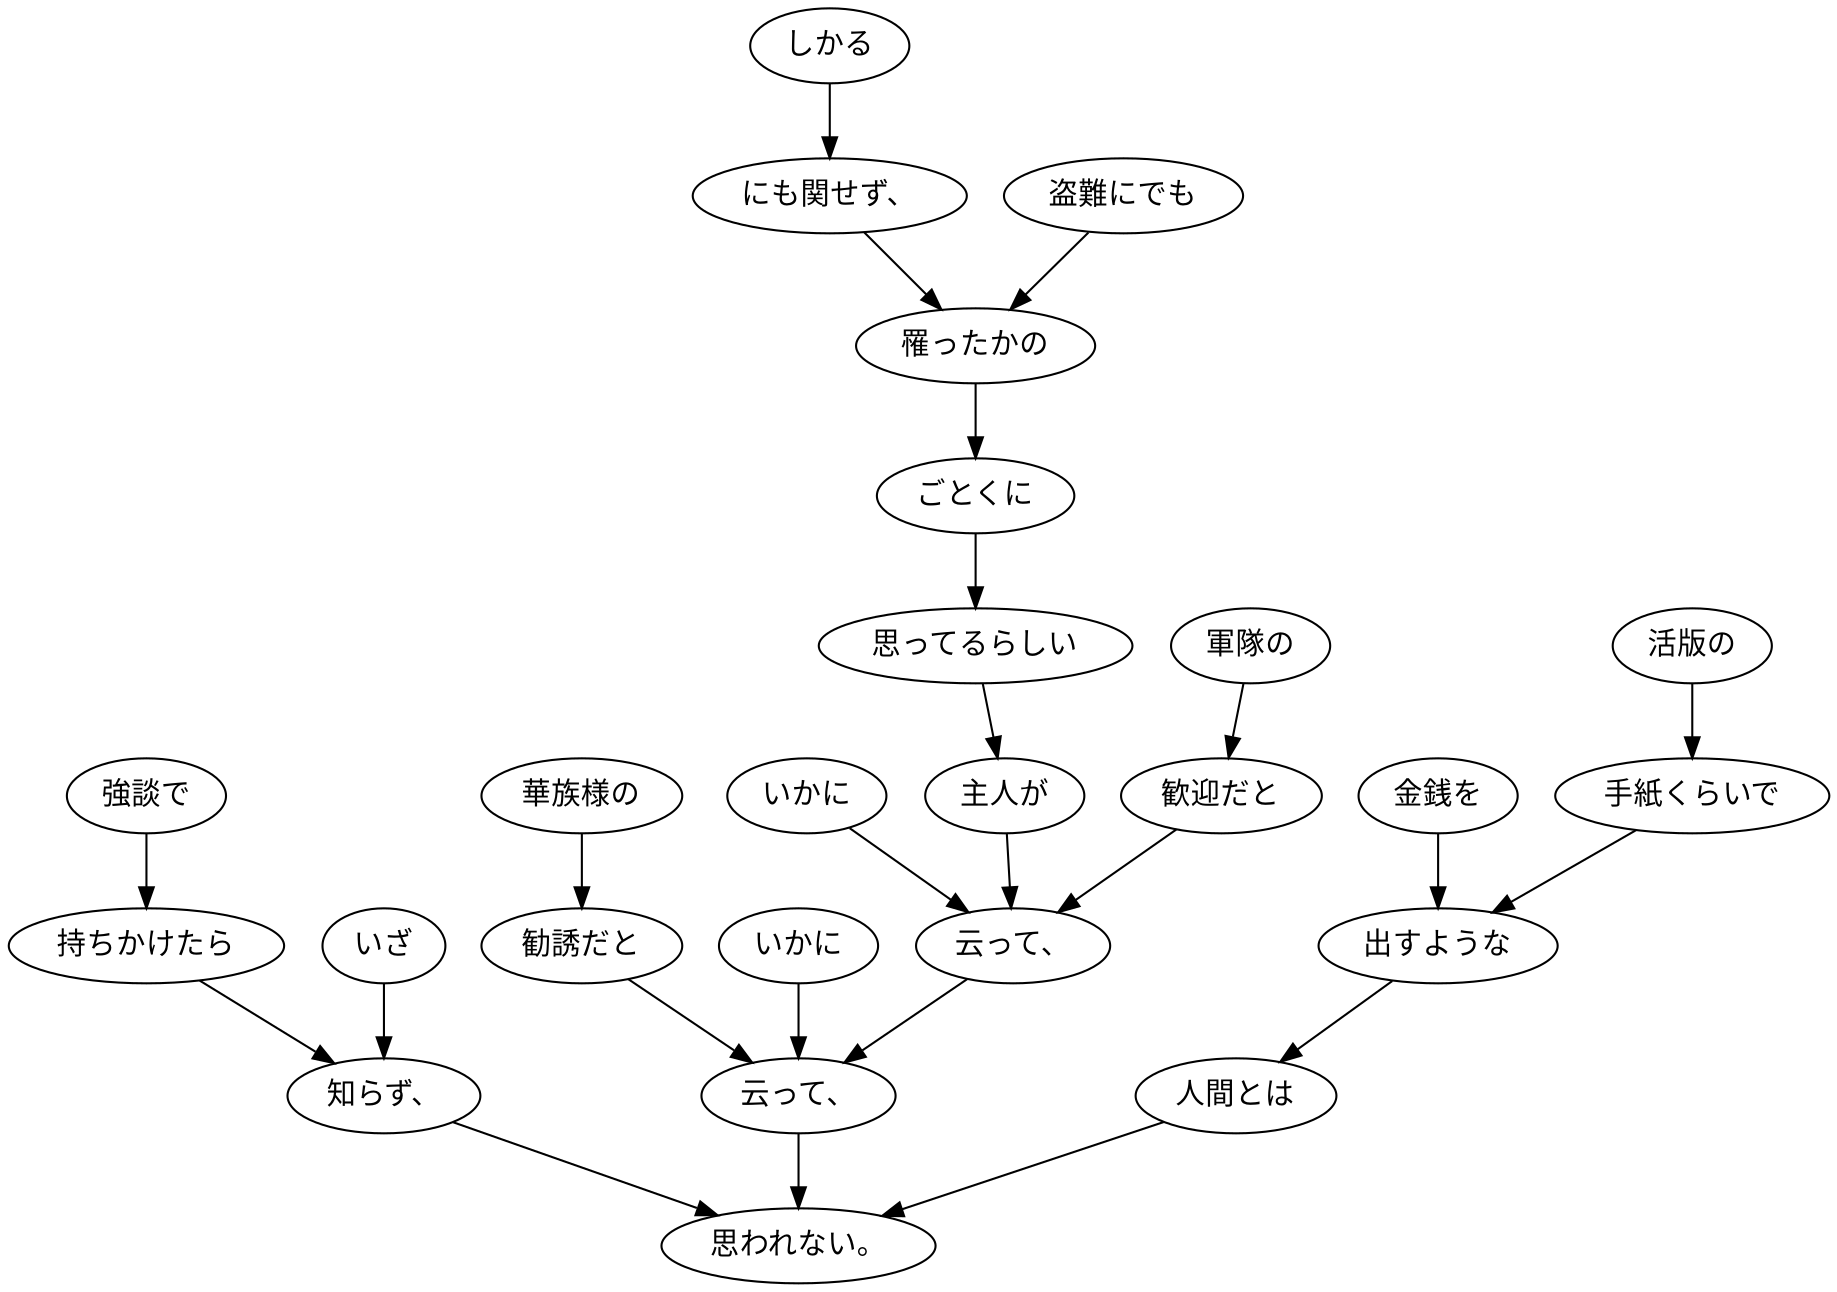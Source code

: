 digraph graph5766 {
	node0 [label="しかる"];
	node1 [label="にも関せず、"];
	node2 [label="盗難にでも"];
	node3 [label="罹ったかの"];
	node4 [label="ごとくに"];
	node5 [label="思ってるらしい"];
	node6 [label="主人が"];
	node7 [label="いかに"];
	node8 [label="軍隊の"];
	node9 [label="歓迎だと"];
	node10 [label="云って、"];
	node11 [label="いかに"];
	node12 [label="華族様の"];
	node13 [label="勧誘だと"];
	node14 [label="云って、"];
	node15 [label="強談で"];
	node16 [label="持ちかけたら"];
	node17 [label="いざ"];
	node18 [label="知らず、"];
	node19 [label="活版の"];
	node20 [label="手紙くらいで"];
	node21 [label="金銭を"];
	node22 [label="出すような"];
	node23 [label="人間とは"];
	node24 [label="思われない。"];
	node0 -> node1;
	node1 -> node3;
	node2 -> node3;
	node3 -> node4;
	node4 -> node5;
	node5 -> node6;
	node6 -> node10;
	node7 -> node10;
	node8 -> node9;
	node9 -> node10;
	node10 -> node14;
	node11 -> node14;
	node12 -> node13;
	node13 -> node14;
	node14 -> node24;
	node15 -> node16;
	node16 -> node18;
	node17 -> node18;
	node18 -> node24;
	node19 -> node20;
	node20 -> node22;
	node21 -> node22;
	node22 -> node23;
	node23 -> node24;
}
